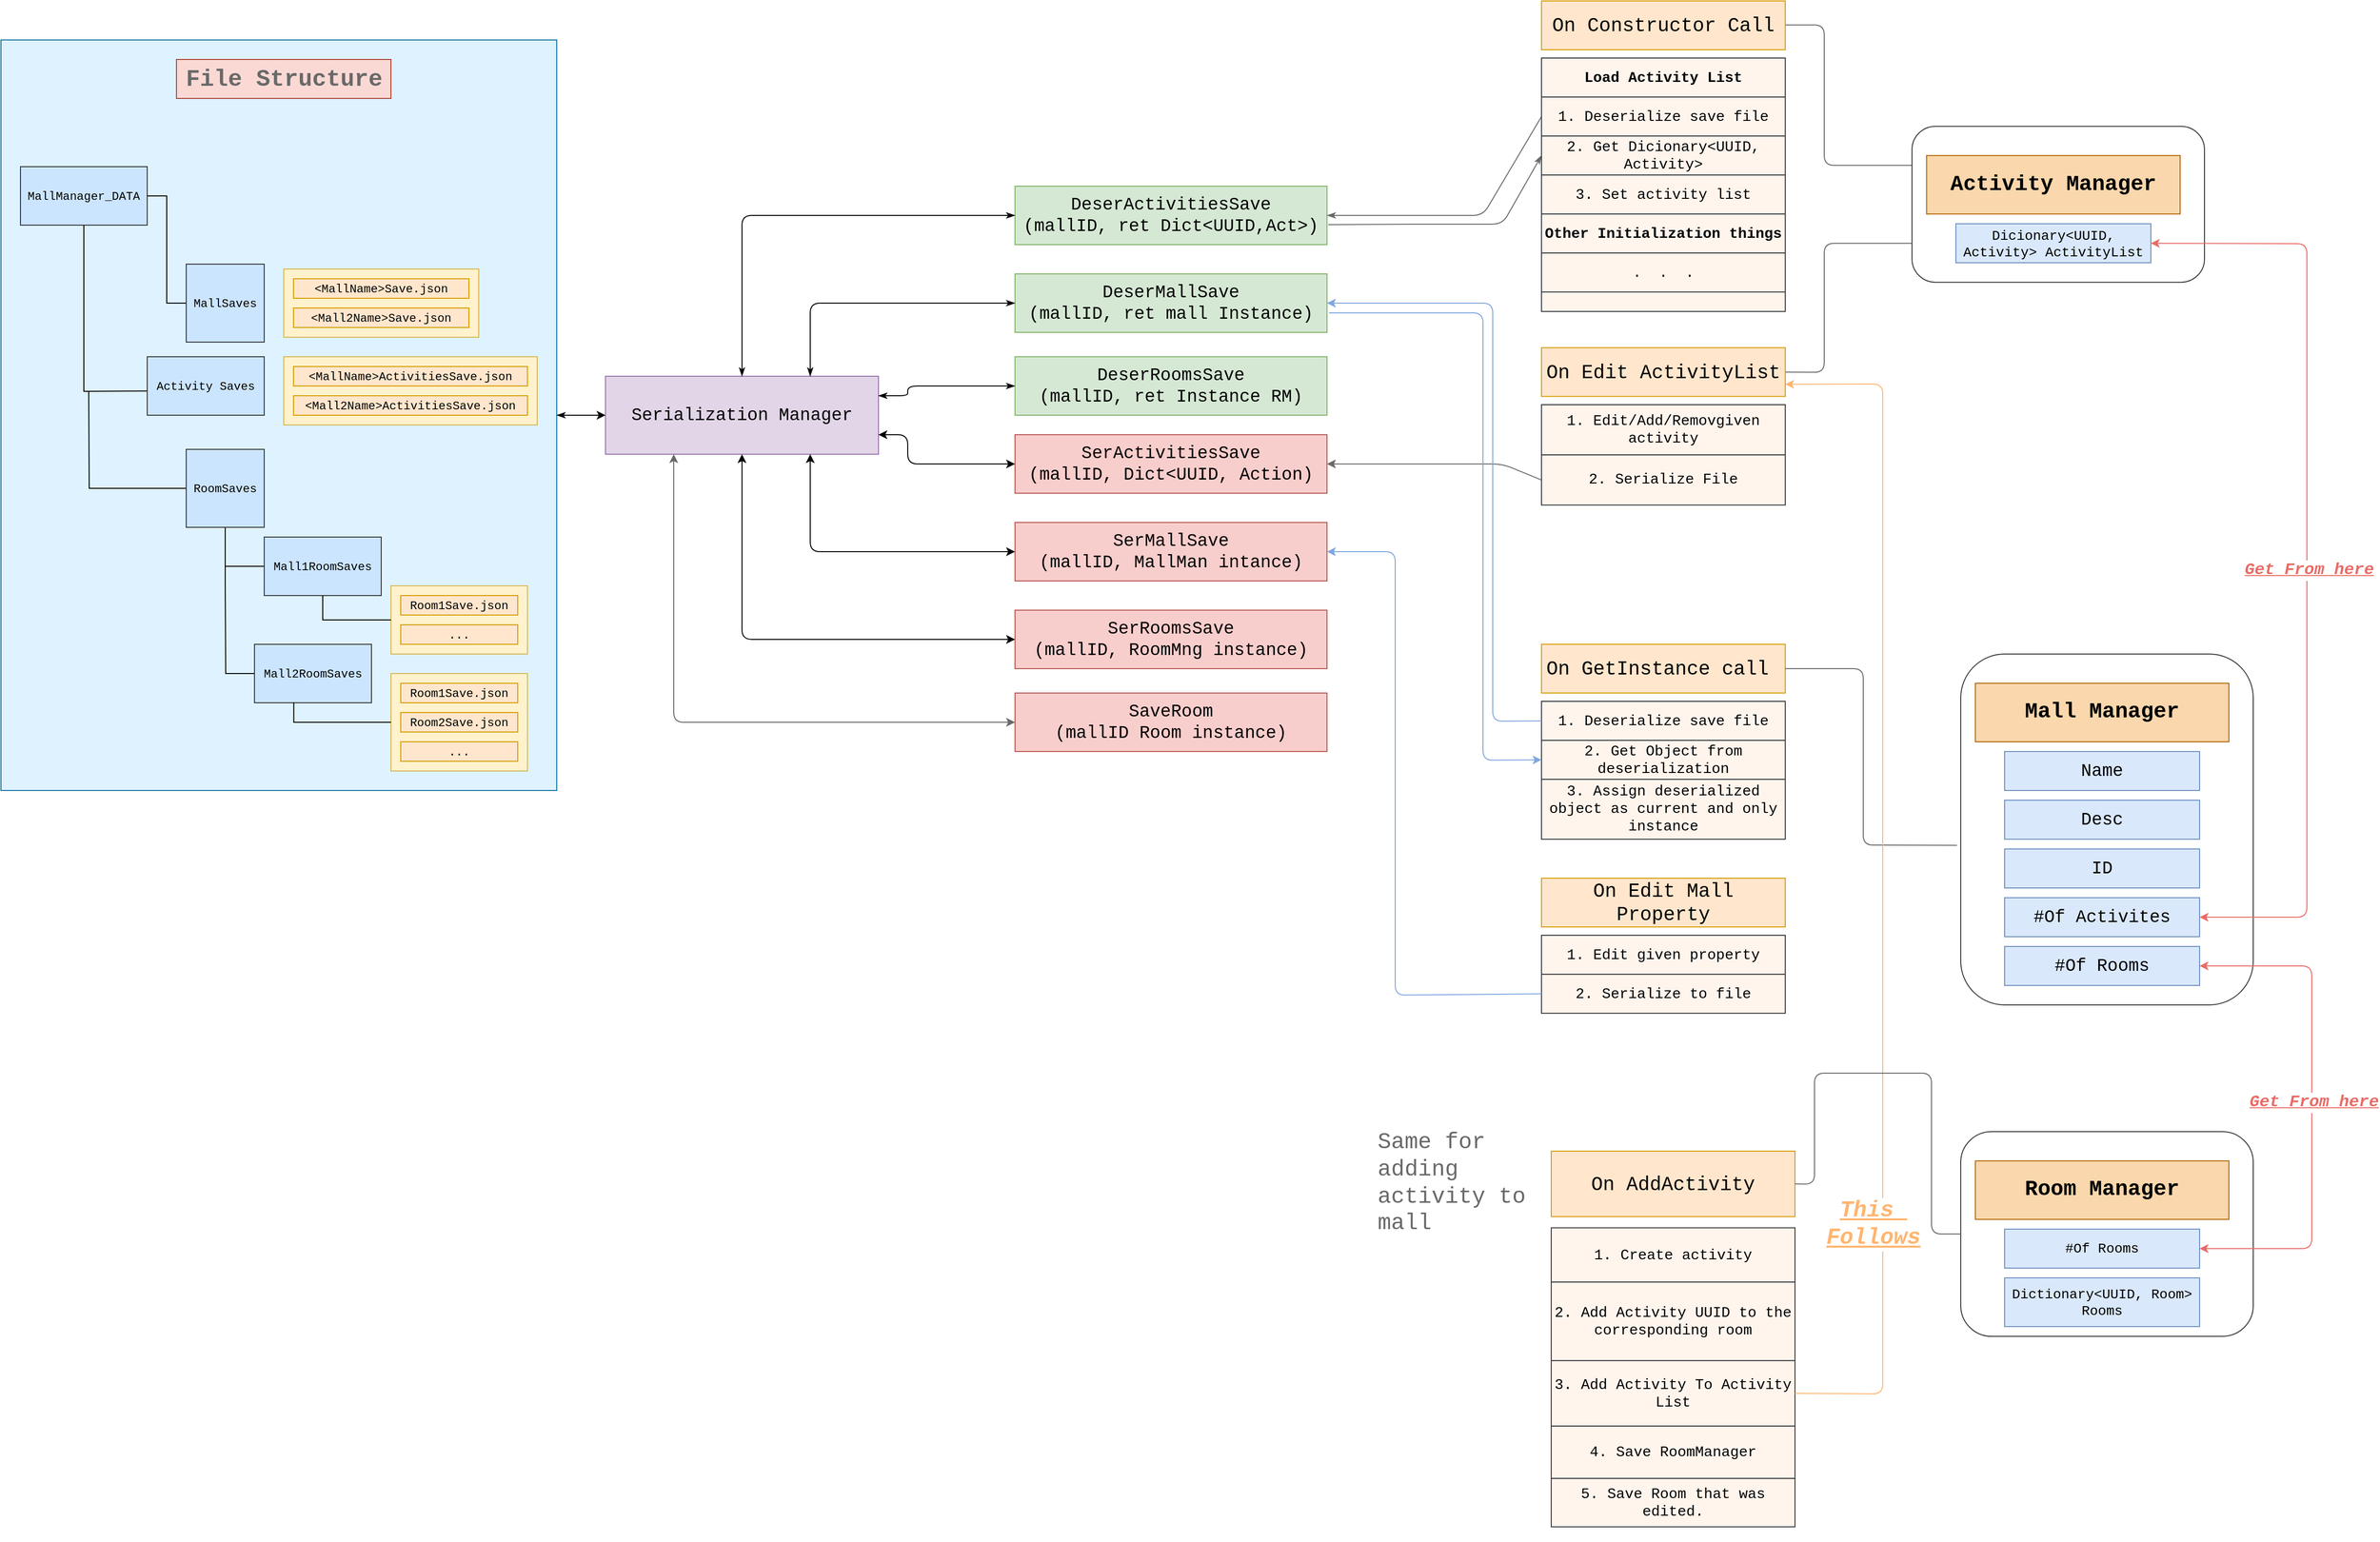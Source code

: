 <mxfile version="12.5.5" type="github">
  <diagram id="Kop5EawSFblrUyz_lNZO" name="Page-1">
    <mxGraphModel dx="2011" dy="1240" grid="1" gridSize="10" guides="1" tooltips="1" connect="1" arrows="1" fold="1" page="1" pageScale="1" pageWidth="3300" pageHeight="2339" math="0" shadow="0">
      <root>
        <mxCell id="0"/>
        <mxCell id="1" parent="0"/>
        <mxCell id="oCb7R80ekKZFeOUmTzkj-77" value="" style="rounded=0;whiteSpace=wrap;html=1;fillColor=#DEF3FF;strokeColor=#10739e;" parent="1" vertex="1">
          <mxGeometry x="50" y="130" width="570" height="770" as="geometry"/>
        </mxCell>
        <mxCell id="oCb7R80ekKZFeOUmTzkj-66" style="edgeStyle=orthogonalEdgeStyle;rounded=0;orthogonalLoop=1;jettySize=auto;html=1;endArrow=none;endFill=0;" parent="1" source="oCb7R80ekKZFeOUmTzkj-1" edge="1">
          <mxGeometry relative="1" as="geometry">
            <mxPoint x="280" y="690" as="targetPoint"/>
          </mxGeometry>
        </mxCell>
        <mxCell id="oCb7R80ekKZFeOUmTzkj-82" style="edgeStyle=orthogonalEdgeStyle;rounded=0;orthogonalLoop=1;jettySize=auto;html=1;endArrow=none;endFill=0;" parent="1" source="oCb7R80ekKZFeOUmTzkj-1" edge="1">
          <mxGeometry relative="1" as="geometry">
            <mxPoint x="140" y="490" as="targetPoint"/>
          </mxGeometry>
        </mxCell>
        <mxCell id="oCb7R80ekKZFeOUmTzkj-1" value="&lt;font face=&quot;Courier New&quot;&gt;RoomSaves&lt;/font&gt;" style="whiteSpace=wrap;html=1;aspect=fixed;fillColor=#cce5ff;strokeColor=#36393d;rounded=0;" parent="1" vertex="1">
          <mxGeometry x="240" y="550" width="80" height="80" as="geometry"/>
        </mxCell>
        <mxCell id="oCb7R80ekKZFeOUmTzkj-8" style="edgeStyle=orthogonalEdgeStyle;rounded=0;orthogonalLoop=1;jettySize=auto;html=1;entryX=0.5;entryY=0;entryDx=0;entryDy=0;endArrow=none;endFill=0;" parent="1" edge="1">
          <mxGeometry relative="1" as="geometry">
            <mxPoint x="200.034" y="700" as="sourcePoint"/>
          </mxGeometry>
        </mxCell>
        <mxCell id="oCb7R80ekKZFeOUmTzkj-13" style="edgeStyle=orthogonalEdgeStyle;rounded=0;orthogonalLoop=1;jettySize=auto;html=1;entryX=0.5;entryY=0;entryDx=0;entryDy=0;endArrow=none;endFill=0;" parent="1" edge="1">
          <mxGeometry relative="1" as="geometry">
            <mxPoint x="200.034" y="730" as="sourcePoint"/>
          </mxGeometry>
        </mxCell>
        <mxCell id="oCb7R80ekKZFeOUmTzkj-20" value="&lt;font face=&quot;Courier New&quot;&gt;MallManager_DATA&lt;/font&gt;" style="rounded=0;whiteSpace=wrap;html=1;fillColor=#cce5ff;strokeColor=#36393d;" parent="1" vertex="1">
          <mxGeometry x="70" y="260" width="130" height="60" as="geometry"/>
        </mxCell>
        <mxCell id="oCb7R80ekKZFeOUmTzkj-45" style="edgeStyle=orthogonalEdgeStyle;rounded=0;orthogonalLoop=1;jettySize=auto;html=1;entryX=0.5;entryY=1;entryDx=0;entryDy=0;endArrow=none;endFill=0;" parent="1" target="oCb7R80ekKZFeOUmTzkj-20" edge="1">
          <mxGeometry relative="1" as="geometry">
            <mxPoint x="240" y="490" as="sourcePoint"/>
          </mxGeometry>
        </mxCell>
        <mxCell id="oCb7R80ekKZFeOUmTzkj-46" style="edgeStyle=orthogonalEdgeStyle;rounded=0;orthogonalLoop=1;jettySize=auto;html=1;entryX=1;entryY=0.5;entryDx=0;entryDy=0;endArrow=none;endFill=0;" parent="1" source="oCb7R80ekKZFeOUmTzkj-25" target="oCb7R80ekKZFeOUmTzkj-20" edge="1">
          <mxGeometry relative="1" as="geometry"/>
        </mxCell>
        <mxCell id="oCb7R80ekKZFeOUmTzkj-25" value="&lt;font face=&quot;Courier New&quot;&gt;MallSaves&lt;/font&gt;" style="whiteSpace=wrap;html=1;aspect=fixed;fillColor=#cce5ff;strokeColor=#36393d;" parent="1" vertex="1">
          <mxGeometry x="240" y="360" width="80" height="80" as="geometry"/>
        </mxCell>
        <mxCell id="oCb7R80ekKZFeOUmTzkj-75" style="edgeStyle=orthogonalEdgeStyle;rounded=0;orthogonalLoop=1;jettySize=auto;html=1;endArrow=none;endFill=0;" parent="1" source="oCb7R80ekKZFeOUmTzkj-39" edge="1">
          <mxGeometry relative="1" as="geometry">
            <mxPoint x="280" y="670" as="targetPoint"/>
          </mxGeometry>
        </mxCell>
        <mxCell id="oCb7R80ekKZFeOUmTzkj-39" value="&lt;font face=&quot;Courier New&quot;&gt;Mall1RoomSaves&lt;/font&gt;" style="rounded=0;whiteSpace=wrap;html=1;fillColor=#cce5ff;strokeColor=#36393d;" parent="1" vertex="1">
          <mxGeometry x="320" y="640" width="120" height="60" as="geometry"/>
        </mxCell>
        <mxCell id="oCb7R80ekKZFeOUmTzkj-70" style="edgeStyle=orthogonalEdgeStyle;rounded=0;orthogonalLoop=1;jettySize=auto;html=1;endArrow=none;endFill=0;" parent="1" source="oCb7R80ekKZFeOUmTzkj-41" edge="1">
          <mxGeometry relative="1" as="geometry">
            <mxPoint x="280" y="690" as="targetPoint"/>
          </mxGeometry>
        </mxCell>
        <mxCell id="oCb7R80ekKZFeOUmTzkj-41" value="&lt;font face=&quot;Courier New&quot;&gt;Mall2RoomSaves&lt;/font&gt;" style="rounded=0;whiteSpace=wrap;html=1;fillColor=#cce5ff;strokeColor=#36393d;" parent="1" vertex="1">
          <mxGeometry x="310" y="750" width="120" height="60" as="geometry"/>
        </mxCell>
        <mxCell id="oCb7R80ekKZFeOUmTzkj-57" value="" style="group" parent="1" vertex="1" connectable="0">
          <mxGeometry x="340" y="365" width="200" height="70" as="geometry"/>
        </mxCell>
        <mxCell id="oCb7R80ekKZFeOUmTzkj-48" value="" style="rounded=0;whiteSpace=wrap;html=1;fillColor=#fff2cc;strokeColor=#d6b656;" parent="oCb7R80ekKZFeOUmTzkj-57" vertex="1">
          <mxGeometry width="200" height="70" as="geometry"/>
        </mxCell>
        <mxCell id="oCb7R80ekKZFeOUmTzkj-18" value="&lt;font face=&quot;Courier New&quot;&gt;&amp;lt;MallName&amp;gt;Save.json&lt;br&gt;&lt;/font&gt;" style="rounded=0;whiteSpace=wrap;html=1;fillColor=#ffe6cc;strokeColor=#d79b00;" parent="oCb7R80ekKZFeOUmTzkj-57" vertex="1">
          <mxGeometry x="10" y="10" width="180" height="20" as="geometry"/>
        </mxCell>
        <mxCell id="oCb7R80ekKZFeOUmTzkj-33" value="&lt;font face=&quot;Courier New&quot;&gt;&amp;lt;Mall2Name&amp;gt;Save.json&lt;br&gt;&lt;/font&gt;" style="rounded=0;whiteSpace=wrap;html=1;fillColor=#ffe6cc;strokeColor=#d79b00;" parent="oCb7R80ekKZFeOUmTzkj-57" vertex="1">
          <mxGeometry x="10" y="40" width="180" height="20" as="geometry"/>
        </mxCell>
        <mxCell id="oCb7R80ekKZFeOUmTzkj-58" value="" style="group" parent="1" vertex="1" connectable="0">
          <mxGeometry x="340" y="455" width="260" height="70" as="geometry"/>
        </mxCell>
        <mxCell id="oCb7R80ekKZFeOUmTzkj-49" value="" style="rounded=0;whiteSpace=wrap;html=1;fillColor=#fff2cc;strokeColor=#d6b656;" parent="oCb7R80ekKZFeOUmTzkj-58" vertex="1">
          <mxGeometry width="260" height="70" as="geometry"/>
        </mxCell>
        <mxCell id="oCb7R80ekKZFeOUmTzkj-15" value="&lt;font face=&quot;Courier New&quot;&gt;&amp;lt;MallName&amp;gt;ActivitiesSave.json&lt;/font&gt;" style="rounded=0;whiteSpace=wrap;html=1;fillColor=#ffe6cc;strokeColor=#d79b00;" parent="oCb7R80ekKZFeOUmTzkj-58" vertex="1">
          <mxGeometry x="10" y="10" width="240" height="20" as="geometry"/>
        </mxCell>
        <mxCell id="oCb7R80ekKZFeOUmTzkj-32" value="&lt;font face=&quot;Courier New&quot;&gt;&amp;lt;Mall2Name&amp;gt;ActivitiesSave.json&lt;/font&gt;" style="rounded=0;whiteSpace=wrap;html=1;fillColor=#ffe6cc;strokeColor=#d79b00;" parent="oCb7R80ekKZFeOUmTzkj-58" vertex="1">
          <mxGeometry x="10" y="40" width="240" height="20" as="geometry"/>
        </mxCell>
        <mxCell id="oCb7R80ekKZFeOUmTzkj-59" value="" style="group" parent="1" vertex="1" connectable="0">
          <mxGeometry x="450" y="780" width="140" height="100" as="geometry"/>
        </mxCell>
        <mxCell id="oCb7R80ekKZFeOUmTzkj-55" value="" style="rounded=0;whiteSpace=wrap;html=1;fillColor=#fff2cc;strokeColor=#d6b656;" parent="oCb7R80ekKZFeOUmTzkj-59" vertex="1">
          <mxGeometry width="140" height="100" as="geometry"/>
        </mxCell>
        <mxCell id="oCb7R80ekKZFeOUmTzkj-34" value="&lt;font face=&quot;Courier New&quot;&gt;Room1Save.json&lt;/font&gt;" style="rounded=0;whiteSpace=wrap;html=1;fillColor=#ffe6cc;strokeColor=#d79b00;" parent="oCb7R80ekKZFeOUmTzkj-59" vertex="1">
          <mxGeometry x="10" y="10" width="120" height="20" as="geometry"/>
        </mxCell>
        <mxCell id="oCb7R80ekKZFeOUmTzkj-35" value="&lt;font face=&quot;Courier New&quot;&gt;Room2Save.json&lt;/font&gt;" style="rounded=0;whiteSpace=wrap;html=1;fillColor=#ffe6cc;strokeColor=#d79b00;" parent="oCb7R80ekKZFeOUmTzkj-59" vertex="1">
          <mxGeometry x="10" y="40" width="120" height="20" as="geometry"/>
        </mxCell>
        <mxCell id="oCb7R80ekKZFeOUmTzkj-36" value="&lt;font face=&quot;Courier New&quot;&gt;...&lt;/font&gt;" style="rounded=0;whiteSpace=wrap;html=1;fillColor=#ffe6cc;strokeColor=#d79b00;" parent="oCb7R80ekKZFeOUmTzkj-59" vertex="1">
          <mxGeometry x="10" y="70" width="120" height="20" as="geometry"/>
        </mxCell>
        <mxCell id="oCb7R80ekKZFeOUmTzkj-60" value="" style="group" parent="1" vertex="1" connectable="0">
          <mxGeometry x="450" y="690" width="140" height="70" as="geometry"/>
        </mxCell>
        <mxCell id="oCb7R80ekKZFeOUmTzkj-50" value="" style="rounded=0;whiteSpace=wrap;html=1;fillColor=#fff2cc;strokeColor=#d6b656;" parent="oCb7R80ekKZFeOUmTzkj-60" vertex="1">
          <mxGeometry width="140" height="70" as="geometry"/>
        </mxCell>
        <mxCell id="oCb7R80ekKZFeOUmTzkj-43" value="&lt;font face=&quot;Courier New&quot;&gt;Room1Save.json&lt;/font&gt;" style="rounded=0;whiteSpace=wrap;html=1;fillColor=#ffe6cc;strokeColor=#d79b00;" parent="oCb7R80ekKZFeOUmTzkj-60" vertex="1">
          <mxGeometry x="10" y="10" width="120" height="20" as="geometry"/>
        </mxCell>
        <mxCell id="oCb7R80ekKZFeOUmTzkj-44" value="&lt;font face=&quot;Courier New&quot;&gt;...&lt;/font&gt;" style="rounded=0;whiteSpace=wrap;html=1;fillColor=#ffe6cc;strokeColor=#d79b00;" parent="oCb7R80ekKZFeOUmTzkj-60" vertex="1">
          <mxGeometry x="10" y="40" width="120" height="20" as="geometry"/>
        </mxCell>
        <mxCell id="oCb7R80ekKZFeOUmTzkj-72" style="edgeStyle=orthogonalEdgeStyle;rounded=0;orthogonalLoop=1;jettySize=auto;html=1;entryX=0.5;entryY=1;entryDx=0;entryDy=0;endArrow=none;endFill=0;" parent="1" source="oCb7R80ekKZFeOUmTzkj-50" target="oCb7R80ekKZFeOUmTzkj-39" edge="1">
          <mxGeometry relative="1" as="geometry"/>
        </mxCell>
        <mxCell id="oCb7R80ekKZFeOUmTzkj-74" style="edgeStyle=orthogonalEdgeStyle;rounded=0;orthogonalLoop=1;jettySize=auto;html=1;entryX=0.336;entryY=0.992;entryDx=0;entryDy=0;entryPerimeter=0;endArrow=none;endFill=0;" parent="1" source="oCb7R80ekKZFeOUmTzkj-55" target="oCb7R80ekKZFeOUmTzkj-41" edge="1">
          <mxGeometry relative="1" as="geometry"/>
        </mxCell>
        <mxCell id="oCb7R80ekKZFeOUmTzkj-76" value="&lt;font face=&quot;Courier New&quot; color=&quot;#696969&quot;&gt;File Structure&lt;/font&gt;" style="text;strokeColor=#ae4132;fillColor=#fad9d5;html=1;fontSize=24;fontStyle=1;verticalAlign=middle;align=center;" parent="1" vertex="1">
          <mxGeometry x="230" y="150" width="220" height="40" as="geometry"/>
        </mxCell>
        <mxCell id="oCb7R80ekKZFeOUmTzkj-78" value="&lt;font face=&quot;Courier New&quot; style=&quot;font-size: 18px&quot;&gt;Serialization Manager&lt;/font&gt;" style="rounded=0;whiteSpace=wrap;html=1;fillColor=#e1d5e7;strokeColor=#9673a6;" parent="1" vertex="1">
          <mxGeometry x="670" y="475" width="280" height="80" as="geometry"/>
        </mxCell>
        <mxCell id="oCb7R80ekKZFeOUmTzkj-83" value="&lt;font face=&quot;Courier New&quot;&gt;Activity Saves&lt;/font&gt;" style="rounded=0;whiteSpace=wrap;html=1;fillColor=#cce5ff;strokeColor=#36393d;" parent="1" vertex="1">
          <mxGeometry x="200" y="455" width="120" height="60" as="geometry"/>
        </mxCell>
        <mxCell id="oCb7R80ekKZFeOUmTzkj-94" value="&lt;span style=&quot;font-family: &amp;#34;courier new&amp;#34;&quot;&gt;&lt;font style=&quot;font-size: 18px&quot;&gt;DeserActivitiesSave&lt;br&gt;(mallID, ret Dict&amp;lt;UUID,Act&amp;gt;)&lt;/font&gt;&lt;/span&gt;" style="rounded=0;whiteSpace=wrap;html=1;strokeColor=#82b366;fillColor=#d5e8d4;" parent="1" vertex="1">
          <mxGeometry x="1090" y="280" width="320" height="60" as="geometry"/>
        </mxCell>
        <mxCell id="oCb7R80ekKZFeOUmTzkj-95" value="&lt;font face=&quot;Courier New&quot; style=&quot;font-size: 18px&quot;&gt;DeserMallSave&lt;br&gt;(mallID, ret mall Instance)&lt;/font&gt;" style="rounded=0;whiteSpace=wrap;html=1;strokeColor=#82b366;fillColor=#d5e8d4;" parent="1" vertex="1">
          <mxGeometry x="1090" y="370" width="320" height="60" as="geometry"/>
        </mxCell>
        <mxCell id="oCb7R80ekKZFeOUmTzkj-96" value="&lt;font face=&quot;Courier New&quot; style=&quot;font-size: 18px&quot;&gt;DeserRoomsSave&lt;br&gt;(mallID, ret Instance RM)&lt;/font&gt;" style="rounded=0;whiteSpace=wrap;html=1;strokeColor=#82b366;fillColor=#d5e8d4;" parent="1" vertex="1">
          <mxGeometry x="1090" y="455" width="320" height="60" as="geometry"/>
        </mxCell>
        <mxCell id="oCb7R80ekKZFeOUmTzkj-97" value="" style="endArrow=classicThin;html=1;entryX=0;entryY=0.5;entryDx=0;entryDy=0;exitX=0.5;exitY=0;exitDx=0;exitDy=0;startArrow=classicThin;startFill=1;endFill=1;" parent="1" source="oCb7R80ekKZFeOUmTzkj-78" target="oCb7R80ekKZFeOUmTzkj-94" edge="1">
          <mxGeometry width="50" height="50" relative="1" as="geometry">
            <mxPoint x="1030" y="475" as="sourcePoint"/>
            <mxPoint x="1080" y="425" as="targetPoint"/>
            <Array as="points">
              <mxPoint x="810" y="310"/>
            </Array>
          </mxGeometry>
        </mxCell>
        <mxCell id="oCb7R80ekKZFeOUmTzkj-102" value="" style="endArrow=classicThin;html=1;entryX=1;entryY=0.25;entryDx=0;entryDy=0;exitX=0;exitY=0.5;exitDx=0;exitDy=0;startArrow=classicThin;startFill=1;endFill=1;" parent="1" source="oCb7R80ekKZFeOUmTzkj-96" target="oCb7R80ekKZFeOUmTzkj-78" edge="1">
          <mxGeometry width="50" height="50" relative="1" as="geometry">
            <mxPoint x="690" y="1045" as="sourcePoint"/>
            <mxPoint x="740" y="995" as="targetPoint"/>
            <Array as="points">
              <mxPoint x="980" y="485"/>
              <mxPoint x="980" y="495"/>
            </Array>
          </mxGeometry>
        </mxCell>
        <mxCell id="oCb7R80ekKZFeOUmTzkj-104" value="" style="endArrow=classicThin;html=1;entryX=0.75;entryY=0;entryDx=0;entryDy=0;exitX=0;exitY=0.5;exitDx=0;exitDy=0;endFill=1;startArrow=classicThin;startFill=1;" parent="1" source="oCb7R80ekKZFeOUmTzkj-95" target="oCb7R80ekKZFeOUmTzkj-78" edge="1">
          <mxGeometry width="50" height="50" relative="1" as="geometry">
            <mxPoint x="690" y="1045" as="sourcePoint"/>
            <mxPoint x="740" y="995" as="targetPoint"/>
            <Array as="points">
              <mxPoint x="880" y="400"/>
            </Array>
          </mxGeometry>
        </mxCell>
        <mxCell id="oCb7R80ekKZFeOUmTzkj-107" value="" style="endArrow=classic;html=1;entryX=0;entryY=0.5;entryDx=0;entryDy=0;endFill=1;startArrow=classicThin;startFill=1;" parent="1" source="oCb7R80ekKZFeOUmTzkj-77" target="oCb7R80ekKZFeOUmTzkj-78" edge="1">
          <mxGeometry width="50" height="50" relative="1" as="geometry">
            <mxPoint x="660" y="610" as="sourcePoint"/>
            <mxPoint x="710" y="560" as="targetPoint"/>
          </mxGeometry>
        </mxCell>
        <mxCell id="oCb7R80ekKZFeOUmTzkj-116" value="" style="endArrow=none;html=1;entryX=0;entryY=0.5;entryDx=0;entryDy=0;exitX=1;exitY=0.5;exitDx=0;exitDy=0;startArrow=classicThin;startFill=1;strokeColor=#696969;" parent="1" source="oCb7R80ekKZFeOUmTzkj-94" target="oCb7R80ekKZFeOUmTzkj-114" edge="1">
          <mxGeometry width="50" height="50" relative="1" as="geometry">
            <mxPoint x="1450" y="740" as="sourcePoint"/>
            <mxPoint x="1500" y="690" as="targetPoint"/>
            <Array as="points">
              <mxPoint x="1520" y="310"/>
              <mxPoint x="1570" y="310"/>
            </Array>
          </mxGeometry>
        </mxCell>
        <mxCell id="oCb7R80ekKZFeOUmTzkj-118" value="" style="endArrow=classicThin;html=1;exitX=1.004;exitY=0.658;exitDx=0;exitDy=0;exitPerimeter=0;entryX=0;entryY=0.5;entryDx=0;entryDy=0;endFill=1;strokeColor=#696969;" parent="1" source="oCb7R80ekKZFeOUmTzkj-94" target="oCb7R80ekKZFeOUmTzkj-117" edge="1">
          <mxGeometry width="50" height="50" relative="1" as="geometry">
            <mxPoint x="1450" y="520" as="sourcePoint"/>
            <mxPoint x="1510" y="434" as="targetPoint"/>
            <Array as="points">
              <mxPoint x="1510" y="319"/>
              <mxPoint x="1590" y="319"/>
            </Array>
          </mxGeometry>
        </mxCell>
        <mxCell id="oCb7R80ekKZFeOUmTzkj-122" value="&lt;span style=&quot;font-family: &amp;#34;courier new&amp;#34;&quot;&gt;&lt;font style=&quot;font-size: 18px&quot;&gt;SerActivitiesSave&lt;br&gt;(mallID, Dict&amp;lt;UUID, Action)&lt;/font&gt;&lt;/span&gt;" style="rounded=0;whiteSpace=wrap;html=1;strokeColor=#b85450;fillColor=#f8cecc;" parent="1" vertex="1">
          <mxGeometry x="1090" y="535" width="320" height="60" as="geometry"/>
        </mxCell>
        <mxCell id="oCb7R80ekKZFeOUmTzkj-123" value="&lt;font face=&quot;Courier New&quot; style=&quot;font-size: 18px&quot;&gt;SerMallSave&lt;br&gt;(mallID, MallMan intance)&lt;/font&gt;" style="rounded=0;whiteSpace=wrap;html=1;strokeColor=#b85450;fillColor=#f8cecc;" parent="1" vertex="1">
          <mxGeometry x="1090" y="625" width="320" height="60" as="geometry"/>
        </mxCell>
        <mxCell id="oCb7R80ekKZFeOUmTzkj-124" value="&lt;font face=&quot;Courier New&quot; style=&quot;font-size: 18px&quot;&gt;SerRoomsSave&lt;br&gt;(mallID, RoomMng instance)&lt;/font&gt;" style="rounded=0;whiteSpace=wrap;html=1;strokeColor=#b85450;fillColor=#f8cecc;" parent="1" vertex="1">
          <mxGeometry x="1090" y="715" width="320" height="60" as="geometry"/>
        </mxCell>
        <mxCell id="oCb7R80ekKZFeOUmTzkj-125" value="" style="endArrow=classic;startArrow=classic;html=1;entryX=0;entryY=0.5;entryDx=0;entryDy=0;exitX=1;exitY=0.75;exitDx=0;exitDy=0;" parent="1" source="oCb7R80ekKZFeOUmTzkj-78" target="oCb7R80ekKZFeOUmTzkj-122" edge="1">
          <mxGeometry width="50" height="50" relative="1" as="geometry">
            <mxPoint x="980" y="640" as="sourcePoint"/>
            <mxPoint x="1030" y="590" as="targetPoint"/>
            <Array as="points">
              <mxPoint x="980" y="535"/>
              <mxPoint x="980" y="565"/>
            </Array>
          </mxGeometry>
        </mxCell>
        <mxCell id="oCb7R80ekKZFeOUmTzkj-127" value="" style="endArrow=classic;startArrow=classic;html=1;exitX=0.75;exitY=1;exitDx=0;exitDy=0;entryX=0;entryY=0.5;entryDx=0;entryDy=0;" parent="1" source="oCb7R80ekKZFeOUmTzkj-78" target="oCb7R80ekKZFeOUmTzkj-123" edge="1">
          <mxGeometry width="50" height="50" relative="1" as="geometry">
            <mxPoint x="1000" y="670" as="sourcePoint"/>
            <mxPoint x="1050" y="620" as="targetPoint"/>
            <Array as="points">
              <mxPoint x="880" y="655"/>
            </Array>
          </mxGeometry>
        </mxCell>
        <mxCell id="oCb7R80ekKZFeOUmTzkj-128" value="" style="endArrow=classic;startArrow=classic;html=1;exitX=0.5;exitY=1;exitDx=0;exitDy=0;entryX=0;entryY=0.5;entryDx=0;entryDy=0;" parent="1" source="oCb7R80ekKZFeOUmTzkj-78" target="oCb7R80ekKZFeOUmTzkj-124" edge="1">
          <mxGeometry width="50" height="50" relative="1" as="geometry">
            <mxPoint x="1020" y="720" as="sourcePoint"/>
            <mxPoint x="1070" y="670" as="targetPoint"/>
            <Array as="points">
              <mxPoint x="810" y="745"/>
            </Array>
          </mxGeometry>
        </mxCell>
        <mxCell id="oCb7R80ekKZFeOUmTzkj-129" value="" style="endArrow=none;html=1;entryX=0;entryY=0.25;entryDx=0;entryDy=0;endFill=0;strokeColor=#696969;" parent="1" target="oCb7R80ekKZFeOUmTzkj-108" edge="1">
          <mxGeometry width="50" height="50" relative="1" as="geometry">
            <mxPoint x="1880" y="114.57" as="sourcePoint"/>
            <mxPoint x="1740" y="-31.43" as="targetPoint"/>
            <Array as="points">
              <mxPoint x="1920" y="114.57"/>
              <mxPoint x="1920" y="258.57"/>
            </Array>
          </mxGeometry>
        </mxCell>
        <mxCell id="oCb7R80ekKZFeOUmTzkj-131" value="" style="group" parent="1" vertex="1" connectable="0">
          <mxGeometry x="2010" y="218.57" width="300" height="160" as="geometry"/>
        </mxCell>
        <mxCell id="oCb7R80ekKZFeOUmTzkj-108" value="" style="rounded=1;whiteSpace=wrap;html=1;strokeColor=#36393d;fillColor=#FFFFFF;" parent="oCb7R80ekKZFeOUmTzkj-131" vertex="1">
          <mxGeometry width="300" height="160" as="geometry"/>
        </mxCell>
        <mxCell id="oCb7R80ekKZFeOUmTzkj-86" value="&lt;font face=&quot;Courier New&quot; style=&quot;font-size: 22px&quot;&gt;&lt;b&gt;Activity Manager&lt;/b&gt;&lt;/font&gt;" style="rounded=0;whiteSpace=wrap;html=1;strokeColor=#b46504;fillColor=#fad7ac;" parent="oCb7R80ekKZFeOUmTzkj-131" vertex="1">
          <mxGeometry x="15" y="30" width="260" height="60" as="geometry"/>
        </mxCell>
        <mxCell id="oCb7R80ekKZFeOUmTzkj-91" value="&lt;font face=&quot;Courier New&quot; style=&quot;font-size: 14px&quot;&gt;Dicionary&amp;lt;UUID, Activity&amp;gt; ActivityList&lt;/font&gt;" style="rounded=0;whiteSpace=wrap;html=1;strokeColor=#6c8ebf;fillColor=#dae8fc;" parent="oCb7R80ekKZFeOUmTzkj-131" vertex="1">
          <mxGeometry x="45" y="100" width="200" height="40" as="geometry"/>
        </mxCell>
        <mxCell id="oCb7R80ekKZFeOUmTzkj-142" value="" style="endArrow=classic;html=1;exitX=0;exitY=0.5;exitDx=0;exitDy=0;entryX=1;entryY=0.5;entryDx=0;entryDy=0;strokeColor=#696969;" parent="1" source="oCb7R80ekKZFeOUmTzkj-135" target="oCb7R80ekKZFeOUmTzkj-122" edge="1">
          <mxGeometry width="50" height="50" relative="1" as="geometry">
            <mxPoint x="1590" y="860" as="sourcePoint"/>
            <mxPoint x="1570" y="700" as="targetPoint"/>
            <Array as="points">
              <mxPoint x="1590" y="565"/>
              <mxPoint x="1520" y="565"/>
            </Array>
          </mxGeometry>
        </mxCell>
        <mxCell id="oCb7R80ekKZFeOUmTzkj-143" value="" style="endArrow=none;html=1;exitX=1;exitY=0.5;exitDx=0;exitDy=0;entryX=0;entryY=0.75;entryDx=0;entryDy=0;strokeColor=#696969;" parent="1" source="oCb7R80ekKZFeOUmTzkj-133" target="oCb7R80ekKZFeOUmTzkj-108" edge="1">
          <mxGeometry width="50" height="50" relative="1" as="geometry">
            <mxPoint x="1920" y="388.57" as="sourcePoint"/>
            <mxPoint x="1970" y="338.57" as="targetPoint"/>
            <Array as="points">
              <mxPoint x="1920" y="471"/>
              <mxPoint x="1920" y="338.57"/>
            </Array>
          </mxGeometry>
        </mxCell>
        <mxCell id="oCb7R80ekKZFeOUmTzkj-148" value="" style="group;container=1;" parent="1" vertex="1" connectable="0">
          <mxGeometry x="2060" y="760" width="300" height="800" as="geometry"/>
        </mxCell>
        <mxCell id="oCb7R80ekKZFeOUmTzkj-144" value="" style="group" parent="oCb7R80ekKZFeOUmTzkj-148" vertex="1" connectable="0">
          <mxGeometry width="300" height="800" as="geometry"/>
        </mxCell>
        <mxCell id="oCb7R80ekKZFeOUmTzkj-145" value="" style="rounded=1;whiteSpace=wrap;html=1;strokeColor=#36393d;fillColor=#FFFFFF;" parent="oCb7R80ekKZFeOUmTzkj-144" vertex="1">
          <mxGeometry width="300" height="360" as="geometry"/>
        </mxCell>
        <mxCell id="oCb7R80ekKZFeOUmTzkj-146" value="&lt;font face=&quot;Courier New&quot; style=&quot;font-size: 22px&quot;&gt;&lt;b&gt;Mall Manager&lt;/b&gt;&lt;/font&gt;" style="rounded=0;whiteSpace=wrap;html=1;strokeColor=#b46504;fillColor=#fad7ac;" parent="oCb7R80ekKZFeOUmTzkj-144" vertex="1">
          <mxGeometry x="15" y="30" width="260" height="60" as="geometry"/>
        </mxCell>
        <mxCell id="oCb7R80ekKZFeOUmTzkj-147" value="&lt;font face=&quot;Courier New&quot; style=&quot;font-size: 18px&quot;&gt;Name&lt;/font&gt;" style="rounded=0;whiteSpace=wrap;html=1;strokeColor=#6c8ebf;fillColor=#dae8fc;" parent="oCb7R80ekKZFeOUmTzkj-144" vertex="1">
          <mxGeometry x="45" y="100" width="200" height="40" as="geometry"/>
        </mxCell>
        <mxCell id="oCb7R80ekKZFeOUmTzkj-149" value="&lt;font face=&quot;Courier New&quot; style=&quot;font-size: 18px&quot;&gt;Desc&lt;/font&gt;" style="rounded=0;whiteSpace=wrap;html=1;strokeColor=#6c8ebf;fillColor=#dae8fc;" parent="oCb7R80ekKZFeOUmTzkj-144" vertex="1">
          <mxGeometry x="45" y="150" width="200" height="40" as="geometry"/>
        </mxCell>
        <mxCell id="oCb7R80ekKZFeOUmTzkj-150" value="&lt;font face=&quot;Courier New&quot; style=&quot;font-size: 18px&quot;&gt;ID&lt;/font&gt;" style="rounded=0;whiteSpace=wrap;html=1;strokeColor=#6c8ebf;fillColor=#dae8fc;" parent="oCb7R80ekKZFeOUmTzkj-144" vertex="1">
          <mxGeometry x="45" y="200" width="200" height="40" as="geometry"/>
        </mxCell>
        <mxCell id="oCb7R80ekKZFeOUmTzkj-151" value="&lt;font face=&quot;Courier New&quot; style=&quot;font-size: 18px&quot;&gt;#Of Activites&lt;/font&gt;" style="rounded=0;whiteSpace=wrap;html=1;strokeColor=#6c8ebf;fillColor=#dae8fc;" parent="oCb7R80ekKZFeOUmTzkj-144" vertex="1">
          <mxGeometry x="45" y="250" width="200" height="40" as="geometry"/>
        </mxCell>
        <mxCell id="oCb7R80ekKZFeOUmTzkj-152" value="&lt;font face=&quot;Courier New&quot; style=&quot;font-size: 18px&quot;&gt;#Of Rooms&lt;/font&gt;" style="rounded=0;whiteSpace=wrap;html=1;strokeColor=#6c8ebf;fillColor=#dae8fc;" parent="oCb7R80ekKZFeOUmTzkj-144" vertex="1">
          <mxGeometry x="45" y="300" width="200" height="40" as="geometry"/>
        </mxCell>
        <mxCell id="oCb7R80ekKZFeOUmTzkj-175" value="" style="group" parent="oCb7R80ekKZFeOUmTzkj-144" vertex="1" connectable="0">
          <mxGeometry y="490" width="300" height="310" as="geometry"/>
        </mxCell>
        <mxCell id="oCb7R80ekKZFeOUmTzkj-176" value="" style="rounded=1;whiteSpace=wrap;html=1;strokeColor=#36393d;fillColor=#FFFFFF;" parent="oCb7R80ekKZFeOUmTzkj-175" vertex="1">
          <mxGeometry width="300" height="210" as="geometry"/>
        </mxCell>
        <mxCell id="oCb7R80ekKZFeOUmTzkj-177" value="&lt;font face=&quot;Courier New&quot; style=&quot;font-size: 22px&quot;&gt;&lt;b&gt;Room Manager&lt;/b&gt;&lt;/font&gt;" style="rounded=0;whiteSpace=wrap;html=1;strokeColor=#b46504;fillColor=#fad7ac;" parent="oCb7R80ekKZFeOUmTzkj-175" vertex="1">
          <mxGeometry x="15" y="30" width="260" height="60" as="geometry"/>
        </mxCell>
        <mxCell id="oCb7R80ekKZFeOUmTzkj-178" value="&lt;font face=&quot;Courier New&quot;&gt;&lt;span style=&quot;font-size: 14px&quot;&gt;#Of Rooms&lt;/span&gt;&lt;/font&gt;" style="rounded=0;whiteSpace=wrap;html=1;strokeColor=#6c8ebf;fillColor=#dae8fc;" parent="oCb7R80ekKZFeOUmTzkj-175" vertex="1">
          <mxGeometry x="45" y="100" width="200" height="40" as="geometry"/>
        </mxCell>
        <mxCell id="oCb7R80ekKZFeOUmTzkj-200" value="&lt;font face=&quot;Courier New&quot;&gt;&lt;span style=&quot;font-size: 14px&quot;&gt;Dictionary&amp;lt;UUID, Room&amp;gt; Rooms&lt;/span&gt;&lt;/font&gt;" style="rounded=0;whiteSpace=wrap;html=1;strokeColor=#6c8ebf;fillColor=#dae8fc;" parent="oCb7R80ekKZFeOUmTzkj-175" vertex="1">
          <mxGeometry x="45" y="150" width="200" height="50" as="geometry"/>
        </mxCell>
        <mxCell id="oCb7R80ekKZFeOUmTzkj-179" value="" style="endArrow=classic;startArrow=classic;html=1;strokeColor=#EA6B66;exitX=1;exitY=0.5;exitDx=0;exitDy=0;entryX=1;entryY=0.5;entryDx=0;entryDy=0;" parent="oCb7R80ekKZFeOUmTzkj-144" source="oCb7R80ekKZFeOUmTzkj-178" target="oCb7R80ekKZFeOUmTzkj-152" edge="1">
          <mxGeometry width="50" height="50" relative="1" as="geometry">
            <mxPoint x="350" y="620" as="sourcePoint"/>
            <mxPoint x="400" y="570" as="targetPoint"/>
            <Array as="points">
              <mxPoint x="360" y="610"/>
              <mxPoint x="360" y="320"/>
            </Array>
          </mxGeometry>
        </mxCell>
        <mxCell id="oCb7R80ekKZFeOUmTzkj-180" value="Get From here" style="text;html=1;align=center;verticalAlign=middle;resizable=0;points=[];labelBackgroundColor=#ffffff;fontFamily=Courier New;fontStyle=7;fontColor=#EA6B66;fontSize=17;" parent="oCb7R80ekKZFeOUmTzkj-179" vertex="1" connectable="0">
          <mxGeometry x="-0.086" y="-2" relative="1" as="geometry">
            <mxPoint y="-27.35" as="offset"/>
          </mxGeometry>
        </mxCell>
        <mxCell id="oCb7R80ekKZFeOUmTzkj-153" value="" style="group" parent="1" vertex="1" connectable="0">
          <mxGeometry x="1630" y="90.0" width="250" height="318.57" as="geometry"/>
        </mxCell>
        <mxCell id="oCb7R80ekKZFeOUmTzkj-139" value="" style="rounded=0;whiteSpace=wrap;html=1;strokeColor=#36393d;fillColor=#FFF5ED;" parent="oCb7R80ekKZFeOUmTzkj-153" vertex="1">
          <mxGeometry y="58.57" width="250" height="260" as="geometry"/>
        </mxCell>
        <mxCell id="oCb7R80ekKZFeOUmTzkj-112" value="" style="rounded=0;whiteSpace=wrap;html=1;strokeColor=#36393d;fillColor=#FFF5ED;" parent="oCb7R80ekKZFeOUmTzkj-153" vertex="1">
          <mxGeometry y="58.57" width="250" height="160" as="geometry"/>
        </mxCell>
        <mxCell id="oCb7R80ekKZFeOUmTzkj-92" value="&lt;font face=&quot;Courier New&quot; style=&quot;font-size: 20px&quot;&gt;On Constructor Call&lt;/font&gt;" style="rounded=0;whiteSpace=wrap;html=1;strokeColor=#d79b00;fillColor=#ffe6cc;" parent="oCb7R80ekKZFeOUmTzkj-153" vertex="1">
          <mxGeometry width="250" height="50" as="geometry"/>
        </mxCell>
        <mxCell id="oCb7R80ekKZFeOUmTzkj-111" value="&lt;font face=&quot;Courier New&quot;&gt;&lt;span style=&quot;font-size: 15px&quot;&gt;&lt;b&gt;Load Activity List&lt;/b&gt;&lt;/span&gt;&lt;/font&gt;" style="rounded=0;whiteSpace=wrap;html=1;strokeColor=#36393d;fillColor=#FFF5ED;" parent="oCb7R80ekKZFeOUmTzkj-153" vertex="1">
          <mxGeometry y="58.57" width="250" height="40" as="geometry"/>
        </mxCell>
        <mxCell id="oCb7R80ekKZFeOUmTzkj-114" value="&lt;font face=&quot;Courier New&quot;&gt;&lt;span style=&quot;font-size: 15px&quot;&gt;1. Deserialize save file&lt;/span&gt;&lt;/font&gt;" style="rounded=0;whiteSpace=wrap;html=1;strokeColor=#36393d;fillColor=#FFF5ED;" parent="oCb7R80ekKZFeOUmTzkj-153" vertex="1">
          <mxGeometry y="98.57" width="250" height="40" as="geometry"/>
        </mxCell>
        <mxCell id="oCb7R80ekKZFeOUmTzkj-117" value="&lt;font face=&quot;Courier New&quot;&gt;&lt;span style=&quot;font-size: 15px&quot;&gt;2. Get Dicionary&amp;lt;UUID, Activity&amp;gt;&lt;/span&gt;&lt;/font&gt;" style="rounded=0;whiteSpace=wrap;html=1;strokeColor=#36393d;fillColor=#FFF5ED;" parent="oCb7R80ekKZFeOUmTzkj-153" vertex="1">
          <mxGeometry y="138.57" width="250" height="40" as="geometry"/>
        </mxCell>
        <mxCell id="oCb7R80ekKZFeOUmTzkj-119" value="&lt;font face=&quot;Courier New&quot;&gt;&lt;span style=&quot;font-size: 15px&quot;&gt;3. Set activity list&lt;/span&gt;&lt;/font&gt;" style="rounded=0;whiteSpace=wrap;html=1;strokeColor=#36393d;fillColor=#FFF5ED;" parent="oCb7R80ekKZFeOUmTzkj-153" vertex="1">
          <mxGeometry y="178.57" width="250" height="40" as="geometry"/>
        </mxCell>
        <mxCell id="oCb7R80ekKZFeOUmTzkj-140" value="&lt;font face=&quot;Courier New&quot;&gt;&lt;span style=&quot;font-size: 15px&quot;&gt;&lt;b&gt;Other Initialization things&lt;/b&gt;&lt;/span&gt;&lt;/font&gt;" style="rounded=0;whiteSpace=wrap;html=1;strokeColor=#36393d;fillColor=#FFF5ED;" parent="oCb7R80ekKZFeOUmTzkj-153" vertex="1">
          <mxGeometry y="218.57" width="250" height="40" as="geometry"/>
        </mxCell>
        <mxCell id="oCb7R80ekKZFeOUmTzkj-141" value="&lt;font face=&quot;Courier New&quot;&gt;&lt;span style=&quot;font-size: 15px&quot;&gt;.&amp;nbsp; .&amp;nbsp; .&lt;/span&gt;&lt;/font&gt;" style="rounded=0;whiteSpace=wrap;html=1;strokeColor=#36393d;fillColor=#FFF5ED;" parent="oCb7R80ekKZFeOUmTzkj-153" vertex="1">
          <mxGeometry y="258.57" width="250" height="40" as="geometry"/>
        </mxCell>
        <mxCell id="oCb7R80ekKZFeOUmTzkj-154" value="" style="group" parent="1" vertex="1" connectable="0">
          <mxGeometry x="1630" y="750" width="250" height="378.57" as="geometry"/>
        </mxCell>
        <mxCell id="oCb7R80ekKZFeOUmTzkj-155" value="" style="rounded=0;whiteSpace=wrap;html=1;strokeColor=#36393d;fillColor=#FFF5ED;" parent="oCb7R80ekKZFeOUmTzkj-154" vertex="1">
          <mxGeometry y="58.57" width="250" height="141.43" as="geometry"/>
        </mxCell>
        <mxCell id="oCb7R80ekKZFeOUmTzkj-156" value="" style="rounded=0;whiteSpace=wrap;html=1;strokeColor=#36393d;fillColor=#FFF5ED;" parent="oCb7R80ekKZFeOUmTzkj-154" vertex="1">
          <mxGeometry y="58.57" width="250" height="141.43" as="geometry"/>
        </mxCell>
        <mxCell id="oCb7R80ekKZFeOUmTzkj-157" value="&lt;font face=&quot;Courier New&quot; style=&quot;font-size: 20px&quot;&gt;On GetInstance call&amp;nbsp;&lt;/font&gt;" style="rounded=0;whiteSpace=wrap;html=1;strokeColor=#d79b00;fillColor=#ffe6cc;" parent="oCb7R80ekKZFeOUmTzkj-154" vertex="1">
          <mxGeometry width="250" height="50" as="geometry"/>
        </mxCell>
        <mxCell id="oCb7R80ekKZFeOUmTzkj-159" value="&lt;font face=&quot;Courier New&quot;&gt;&lt;span style=&quot;font-size: 15px&quot;&gt;1. Deserialize save file&lt;/span&gt;&lt;/font&gt;" style="rounded=0;whiteSpace=wrap;html=1;strokeColor=#36393d;fillColor=#FFF5ED;" parent="oCb7R80ekKZFeOUmTzkj-154" vertex="1">
          <mxGeometry y="58.57" width="250" height="40" as="geometry"/>
        </mxCell>
        <mxCell id="oCb7R80ekKZFeOUmTzkj-160" value="&lt;font face=&quot;Courier New&quot;&gt;&lt;span style=&quot;font-size: 15px&quot;&gt;2. Get Object from deserialization&lt;/span&gt;&lt;/font&gt;" style="rounded=0;whiteSpace=wrap;html=1;strokeColor=#36393d;fillColor=#FFF5ED;" parent="oCb7R80ekKZFeOUmTzkj-154" vertex="1">
          <mxGeometry y="98.57" width="250" height="40" as="geometry"/>
        </mxCell>
        <mxCell id="oCb7R80ekKZFeOUmTzkj-161" value="&lt;font face=&quot;Courier New&quot;&gt;&lt;span style=&quot;font-size: 15px&quot;&gt;3. Assign deserialized object as current and only instance&lt;/span&gt;&lt;/font&gt;" style="rounded=0;whiteSpace=wrap;html=1;strokeColor=#36393d;fillColor=#FFF5ED;" parent="oCb7R80ekKZFeOUmTzkj-154" vertex="1">
          <mxGeometry y="138.57" width="250" height="61.43" as="geometry"/>
        </mxCell>
        <mxCell id="oCb7R80ekKZFeOUmTzkj-164" style="edgeStyle=orthogonalEdgeStyle;rounded=0;orthogonalLoop=1;jettySize=auto;html=1;exitX=0.5;exitY=1;exitDx=0;exitDy=0;startArrow=none;startFill=0;endArrow=none;endFill=0;" parent="oCb7R80ekKZFeOUmTzkj-154" source="oCb7R80ekKZFeOUmTzkj-156" target="oCb7R80ekKZFeOUmTzkj-156" edge="1">
          <mxGeometry relative="1" as="geometry"/>
        </mxCell>
        <mxCell id="oCb7R80ekKZFeOUmTzkj-169" value="" style="group" parent="oCb7R80ekKZFeOUmTzkj-154" vertex="1" connectable="0">
          <mxGeometry y="240" width="250" height="138.57" as="geometry"/>
        </mxCell>
        <mxCell id="oCb7R80ekKZFeOUmTzkj-170" value="" style="rounded=0;whiteSpace=wrap;html=1;strokeColor=#36393d;fillColor=#FFF5ED;" parent="oCb7R80ekKZFeOUmTzkj-169" vertex="1">
          <mxGeometry y="58.57" width="250" height="76.43" as="geometry"/>
        </mxCell>
        <mxCell id="oCb7R80ekKZFeOUmTzkj-171" value="&lt;font face=&quot;Courier New&quot; style=&quot;font-size: 20px&quot;&gt;On Edit Mall Property&lt;/font&gt;" style="rounded=0;whiteSpace=wrap;html=1;strokeColor=#d79b00;fillColor=#ffe6cc;" parent="oCb7R80ekKZFeOUmTzkj-169" vertex="1">
          <mxGeometry width="250" height="50" as="geometry"/>
        </mxCell>
        <mxCell id="oCb7R80ekKZFeOUmTzkj-172" value="&lt;font face=&quot;Courier New&quot;&gt;&lt;span style=&quot;font-size: 15px&quot;&gt;1. Edit given property&lt;/span&gt;&lt;/font&gt;" style="rounded=0;whiteSpace=wrap;html=1;strokeColor=#36393d;fillColor=#FFF5ED;" parent="oCb7R80ekKZFeOUmTzkj-169" vertex="1">
          <mxGeometry y="58.57" width="250" height="40" as="geometry"/>
        </mxCell>
        <mxCell id="oCb7R80ekKZFeOUmTzkj-173" value="&lt;font face=&quot;Courier New&quot;&gt;&lt;span style=&quot;font-size: 15px&quot;&gt;2. Serialize to file&lt;/span&gt;&lt;/font&gt;" style="rounded=0;whiteSpace=wrap;html=1;strokeColor=#36393d;fillColor=#FFF5ED;" parent="oCb7R80ekKZFeOUmTzkj-169" vertex="1">
          <mxGeometry y="98.57" width="250" height="40" as="geometry"/>
        </mxCell>
        <mxCell id="oCb7R80ekKZFeOUmTzkj-165" value="" style="endArrow=none;startArrow=none;html=1;exitX=1;exitY=0.5;exitDx=0;exitDy=0;entryX=-0.013;entryY=0.545;entryDx=0;entryDy=0;entryPerimeter=0;startFill=0;endFill=0;strokeColor=#696969;" parent="1" source="oCb7R80ekKZFeOUmTzkj-157" target="oCb7R80ekKZFeOUmTzkj-145" edge="1">
          <mxGeometry width="50" height="50" relative="1" as="geometry">
            <mxPoint x="1910" y="920" as="sourcePoint"/>
            <mxPoint x="1960" y="870" as="targetPoint"/>
            <Array as="points">
              <mxPoint x="1960" y="775"/>
              <mxPoint x="1960" y="956"/>
            </Array>
          </mxGeometry>
        </mxCell>
        <mxCell id="oCb7R80ekKZFeOUmTzkj-166" value="" style="endArrow=classic;html=1;exitX=0;exitY=0.5;exitDx=0;exitDy=0;entryX=1;entryY=0.5;entryDx=0;entryDy=0;strokeColor=#7EA6E0;" parent="1" source="oCb7R80ekKZFeOUmTzkj-159" target="oCb7R80ekKZFeOUmTzkj-95" edge="1">
          <mxGeometry width="50" height="50" relative="1" as="geometry">
            <mxPoint x="1550" y="850" as="sourcePoint"/>
            <mxPoint x="1600" y="800" as="targetPoint"/>
            <Array as="points">
              <mxPoint x="1580" y="829"/>
              <mxPoint x="1580" y="400"/>
            </Array>
          </mxGeometry>
        </mxCell>
        <mxCell id="oCb7R80ekKZFeOUmTzkj-167" value="" style="endArrow=classic;html=1;strokeColor=#7EA6E0;entryX=0;entryY=0.5;entryDx=0;entryDy=0;" parent="1" target="oCb7R80ekKZFeOUmTzkj-160" edge="1">
          <mxGeometry width="50" height="50" relative="1" as="geometry">
            <mxPoint x="1412" y="410" as="sourcePoint"/>
            <mxPoint x="1470" y="410" as="targetPoint"/>
            <Array as="points">
              <mxPoint x="1570" y="410"/>
              <mxPoint x="1570" y="869"/>
            </Array>
          </mxGeometry>
        </mxCell>
        <mxCell id="oCb7R80ekKZFeOUmTzkj-168" value="" style="group" parent="1" vertex="1" connectable="0">
          <mxGeometry x="1630" y="445.72" width="250" height="170" as="geometry"/>
        </mxCell>
        <mxCell id="oCb7R80ekKZFeOUmTzkj-132" value="" style="rounded=0;whiteSpace=wrap;html=1;strokeColor=#36393d;fillColor=#FFF5ED;" parent="oCb7R80ekKZFeOUmTzkj-168" vertex="1">
          <mxGeometry y="58.57" width="250" height="101.43" as="geometry"/>
        </mxCell>
        <mxCell id="oCb7R80ekKZFeOUmTzkj-133" value="&lt;font face=&quot;Courier New&quot; style=&quot;font-size: 20px&quot;&gt;On Edit ActivityList&lt;/font&gt;" style="rounded=0;whiteSpace=wrap;html=1;strokeColor=#d79b00;fillColor=#ffe6cc;" parent="oCb7R80ekKZFeOUmTzkj-168" vertex="1">
          <mxGeometry width="250" height="50" as="geometry"/>
        </mxCell>
        <mxCell id="oCb7R80ekKZFeOUmTzkj-134" value="&lt;font face=&quot;Courier New&quot;&gt;&lt;span style=&quot;font-size: 15px&quot;&gt;1. Edit/Add/Removgiven activity&lt;/span&gt;&lt;/font&gt;" style="rounded=0;whiteSpace=wrap;html=1;strokeColor=#36393d;fillColor=#FFF5ED;" parent="oCb7R80ekKZFeOUmTzkj-168" vertex="1">
          <mxGeometry y="58.57" width="250" height="51.43" as="geometry"/>
        </mxCell>
        <mxCell id="oCb7R80ekKZFeOUmTzkj-135" value="&lt;font face=&quot;Courier New&quot;&gt;&lt;span style=&quot;font-size: 15px&quot;&gt;2. Serialize File&lt;/span&gt;&lt;/font&gt;" style="rounded=0;whiteSpace=wrap;html=1;strokeColor=#36393d;fillColor=#FFF5ED;" parent="oCb7R80ekKZFeOUmTzkj-168" vertex="1">
          <mxGeometry y="110" width="250" height="51.43" as="geometry"/>
        </mxCell>
        <mxCell id="oCb7R80ekKZFeOUmTzkj-174" value="" style="endArrow=classic;html=1;strokeColor=#7EA6E0;exitX=0;exitY=0.5;exitDx=0;exitDy=0;entryX=1;entryY=0.5;entryDx=0;entryDy=0;" parent="1" source="oCb7R80ekKZFeOUmTzkj-173" target="oCb7R80ekKZFeOUmTzkj-123" edge="1">
          <mxGeometry width="50" height="50" relative="1" as="geometry">
            <mxPoint x="1550" y="1130" as="sourcePoint"/>
            <mxPoint x="1600" y="1080" as="targetPoint"/>
            <Array as="points">
              <mxPoint x="1480" y="1110"/>
              <mxPoint x="1480" y="655"/>
            </Array>
          </mxGeometry>
        </mxCell>
        <mxCell id="oCb7R80ekKZFeOUmTzkj-181" value="" style="endArrow=classic;startArrow=classic;html=1;strokeColor=#EA6B66;entryX=1;entryY=0.5;entryDx=0;entryDy=0;exitX=1;exitY=0.5;exitDx=0;exitDy=0;" parent="1" source="oCb7R80ekKZFeOUmTzkj-151" target="oCb7R80ekKZFeOUmTzkj-91" edge="1">
          <mxGeometry width="50" height="50" relative="1" as="geometry">
            <mxPoint x="2310" y="1030" as="sourcePoint"/>
            <mxPoint x="2300" y="740" as="targetPoint"/>
            <Array as="points">
              <mxPoint x="2415" y="1030"/>
              <mxPoint x="2415" y="339"/>
            </Array>
          </mxGeometry>
        </mxCell>
        <mxCell id="oCb7R80ekKZFeOUmTzkj-182" value="Get From here" style="text;html=1;align=center;verticalAlign=middle;resizable=0;points=[];labelBackgroundColor=#ffffff;fontFamily=Courier New;fontStyle=7;fontColor=#EA6B66;fontSize=17;" parent="oCb7R80ekKZFeOUmTzkj-181" vertex="1" connectable="0">
          <mxGeometry x="-0.086" y="-2" relative="1" as="geometry">
            <mxPoint y="-27.35" as="offset"/>
          </mxGeometry>
        </mxCell>
        <mxCell id="oCb7R80ekKZFeOUmTzkj-191" value="" style="group" parent="1" vertex="1" connectable="0">
          <mxGeometry x="1640" y="1270" width="250" height="400" as="geometry"/>
        </mxCell>
        <mxCell id="oCb7R80ekKZFeOUmTzkj-193" value="&lt;font face=&quot;Courier New&quot; style=&quot;font-size: 20px&quot;&gt;On AddActivity&lt;/font&gt;" style="rounded=0;whiteSpace=wrap;html=1;strokeColor=#d79b00;fillColor=#ffe6cc;" parent="oCb7R80ekKZFeOUmTzkj-191" vertex="1">
          <mxGeometry width="250" height="67.167" as="geometry"/>
        </mxCell>
        <mxCell id="oCb7R80ekKZFeOUmTzkj-194" value="&lt;font face=&quot;Courier New&quot;&gt;&lt;span style=&quot;font-size: 15px&quot;&gt;1. Create activity&lt;/span&gt;&lt;/font&gt;" style="rounded=0;whiteSpace=wrap;html=1;strokeColor=#36393d;fillColor=#FFF5ED;" parent="oCb7R80ekKZFeOUmTzkj-191" vertex="1">
          <mxGeometry y="78.679" width="250" height="55.654" as="geometry"/>
        </mxCell>
        <mxCell id="oCb7R80ekKZFeOUmTzkj-201" value="&lt;font face=&quot;Courier New&quot;&gt;&lt;span style=&quot;font-size: 15px&quot;&gt;2. Add Activity UUID to the corresponding room&lt;/span&gt;&lt;/font&gt;" style="rounded=0;whiteSpace=wrap;html=1;strokeColor=#36393d;fillColor=#FFF5ED;" parent="oCb7R80ekKZFeOUmTzkj-191" vertex="1">
          <mxGeometry y="134.333" width="250" height="80.6" as="geometry"/>
        </mxCell>
        <mxCell id="oCb7R80ekKZFeOUmTzkj-202" value="&lt;font face=&quot;Courier New&quot;&gt;&lt;span style=&quot;font-size: 15px&quot;&gt;3. Add Activity To Activity List&lt;/span&gt;&lt;/font&gt;" style="rounded=0;whiteSpace=wrap;html=1;strokeColor=#36393d;fillColor=#FFF5ED;" parent="oCb7R80ekKZFeOUmTzkj-191" vertex="1">
          <mxGeometry y="214.933" width="250" height="67.167" as="geometry"/>
        </mxCell>
        <mxCell id="oCb7R80ekKZFeOUmTzkj-207" value="&lt;span style=&quot;font-family: &amp;#34;courier new&amp;#34; ; font-size: 15px&quot;&gt;4. Save RoomManager&lt;/span&gt;&lt;font face=&quot;Courier New&quot;&gt;&lt;span style=&quot;font-size: 15px&quot;&gt;&lt;br&gt;&lt;/span&gt;&lt;/font&gt;" style="rounded=0;whiteSpace=wrap;html=1;strokeColor=#36393d;fillColor=#FFF5ED;" parent="oCb7R80ekKZFeOUmTzkj-191" vertex="1">
          <mxGeometry y="282.1" width="250" height="53.733" as="geometry"/>
        </mxCell>
        <mxCell id="oCb7R80ekKZFeOUmTzkj-208" value="&lt;span style=&quot;font-family: &amp;#34;courier new&amp;#34; ; font-size: 15px&quot;&gt;5. Save Room that was edited.&lt;/span&gt;&lt;font face=&quot;Courier New&quot;&gt;&lt;span style=&quot;font-size: 15px&quot;&gt;&lt;br&gt;&lt;/span&gt;&lt;/font&gt;" style="rounded=0;whiteSpace=wrap;html=1;strokeColor=#36393d;fillColor=#FFF5ED;" parent="oCb7R80ekKZFeOUmTzkj-191" vertex="1">
          <mxGeometry y="335.83" width="250" height="49.6" as="geometry"/>
        </mxCell>
        <mxCell id="oCb7R80ekKZFeOUmTzkj-204" value="" style="endArrow=classic;html=1;strokeColor=#FFB570;fontFamily=Courier New;fontSize=17;fontColor=#EA6B66;exitX=1;exitY=0.5;exitDx=0;exitDy=0;entryX=1;entryY=0.75;entryDx=0;entryDy=0;" parent="1" source="oCb7R80ekKZFeOUmTzkj-202" target="oCb7R80ekKZFeOUmTzkj-133" edge="1">
          <mxGeometry width="50" height="50" relative="1" as="geometry">
            <mxPoint x="1940" y="1460" as="sourcePoint"/>
            <mxPoint x="1990" y="1410" as="targetPoint"/>
            <Array as="points">
              <mxPoint x="1980" y="1519"/>
              <mxPoint x="1980" y="483"/>
            </Array>
          </mxGeometry>
        </mxCell>
        <mxCell id="oCb7R80ekKZFeOUmTzkj-205" value="This&amp;nbsp;&lt;br&gt;Follows" style="text;html=1;align=center;verticalAlign=middle;resizable=0;points=[];labelBackgroundColor=#ffffff;fontSize=23;fontFamily=Courier New;fontColor=#FFB570;fontStyle=7" parent="oCb7R80ekKZFeOUmTzkj-204" vertex="1" connectable="0">
          <mxGeometry x="0.518" y="4" relative="1" as="geometry">
            <mxPoint x="-6" y="666.43" as="offset"/>
          </mxGeometry>
        </mxCell>
        <mxCell id="oCb7R80ekKZFeOUmTzkj-206" value="" style="endArrow=none;html=1;strokeColor=#696969;fontFamily=Courier New;fontSize=23;fontColor=#FFB570;entryX=0;entryY=0.5;entryDx=0;entryDy=0;exitX=1;exitY=0.5;exitDx=0;exitDy=0;" parent="1" source="oCb7R80ekKZFeOUmTzkj-193" target="oCb7R80ekKZFeOUmTzkj-176" edge="1">
          <mxGeometry width="50" height="50" relative="1" as="geometry">
            <mxPoint x="1960" y="1550" as="sourcePoint"/>
            <mxPoint x="2010" y="1500" as="targetPoint"/>
            <Array as="points">
              <mxPoint x="1910" y="1304"/>
              <mxPoint x="1910" y="1190"/>
              <mxPoint x="2030" y="1190"/>
              <mxPoint x="2030" y="1355"/>
            </Array>
          </mxGeometry>
        </mxCell>
        <mxCell id="oCb7R80ekKZFeOUmTzkj-209" value="&lt;font face=&quot;Courier New&quot; style=&quot;font-size: 18px&quot;&gt;SaveRoom&lt;br&gt;(mallID Room instance)&lt;/font&gt;" style="rounded=0;whiteSpace=wrap;html=1;strokeColor=#b85450;fillColor=#f8cecc;" parent="1" vertex="1">
          <mxGeometry x="1090" y="800" width="320" height="60" as="geometry"/>
        </mxCell>
        <mxCell id="oCb7R80ekKZFeOUmTzkj-210" value="" style="endArrow=classic;startArrow=classic;html=1;strokeColor=#696969;fontFamily=Courier New;fontSize=23;fontColor=#FFB570;exitX=0;exitY=0.5;exitDx=0;exitDy=0;entryX=0.25;entryY=1;entryDx=0;entryDy=0;" parent="1" source="oCb7R80ekKZFeOUmTzkj-209" target="oCb7R80ekKZFeOUmTzkj-78" edge="1">
          <mxGeometry width="50" height="50" relative="1" as="geometry">
            <mxPoint x="940" y="800" as="sourcePoint"/>
            <mxPoint x="990" y="750" as="targetPoint"/>
            <Array as="points">
              <mxPoint x="740" y="830"/>
            </Array>
          </mxGeometry>
        </mxCell>
        <mxCell id="_H__ejNZgVEHcuqKFq1e-1" value="&lt;font color=&quot;#696969&quot;&gt;Same for adding activity to mall&amp;nbsp;&lt;/font&gt;" style="text;html=1;strokeColor=none;fillColor=none;align=left;verticalAlign=middle;whiteSpace=wrap;rounded=0;fontFamily=Courier New;fontSize=23;fontColor=#FFB570;" vertex="1" parent="1">
          <mxGeometry x="1460" y="1250" width="160" height="106" as="geometry"/>
        </mxCell>
      </root>
    </mxGraphModel>
  </diagram>
</mxfile>
